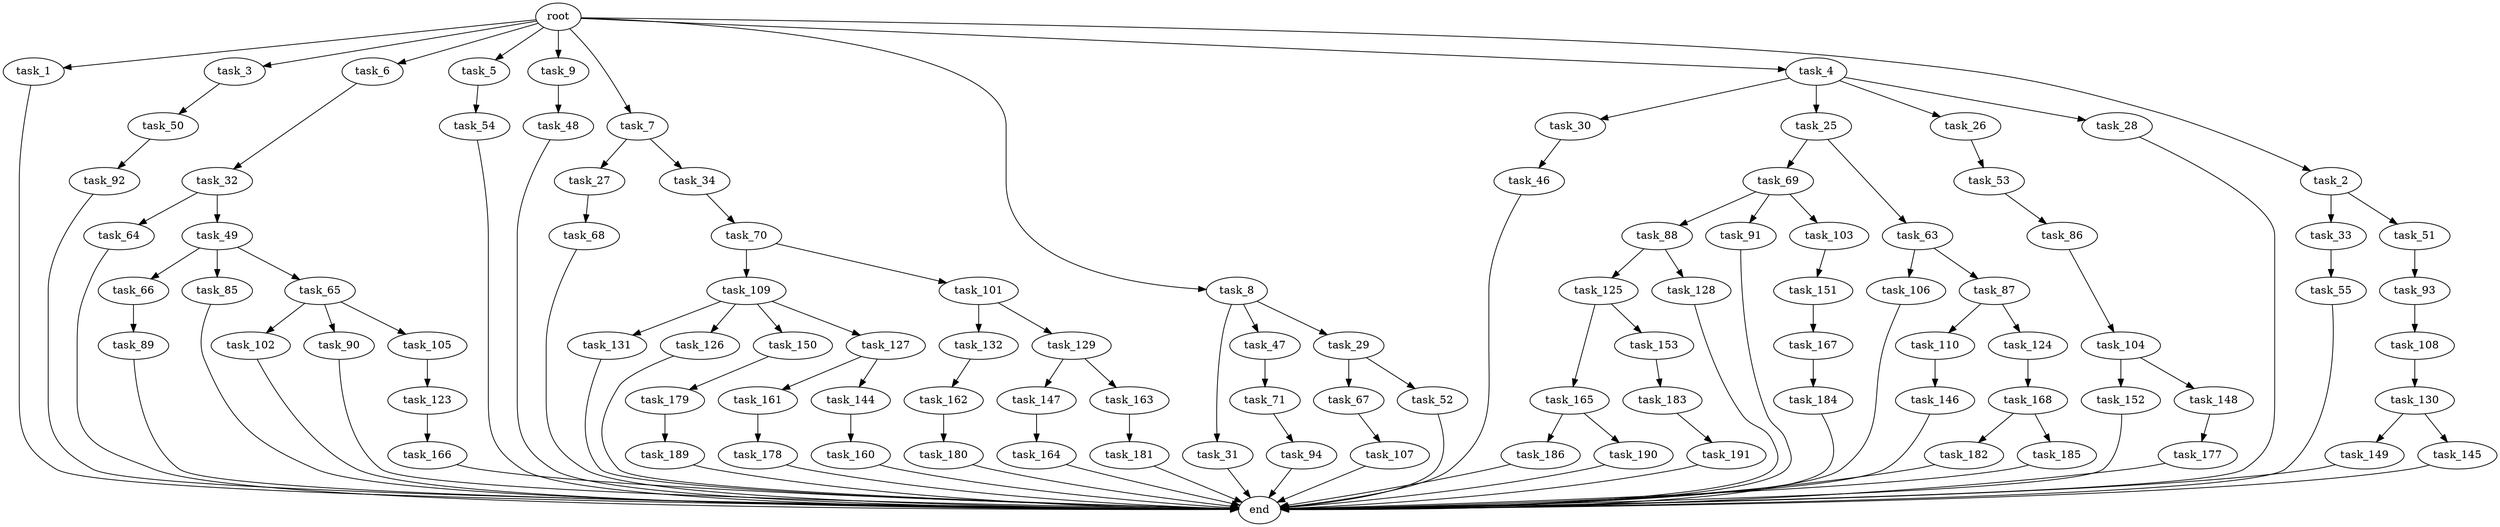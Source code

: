 digraph G {
  task_110 [size="77309411328.000000"];
  task_31 [size="858993459200.000000"];
  task_33 [size="858993459200.000000"];
  task_147 [size="34359738368.000000"];
  task_47 [size="858993459200.000000"];
  task_109 [size="309237645312.000000"];
  task_27 [size="420906795008.000000"];
  task_167 [size="858993459200.000000"];
  task_106 [size="214748364800.000000"];
  task_101 [size="309237645312.000000"];
  task_132 [size="549755813888.000000"];
  task_102 [size="549755813888.000000"];
  task_165 [size="77309411328.000000"];
  task_32 [size="695784701952.000000"];
  task_123 [size="309237645312.000000"];
  task_30 [size="77309411328.000000"];
  end [size="0.000000"];
  task_71 [size="77309411328.000000"];
  task_164 [size="34359738368.000000"];
  task_104 [size="858993459200.000000"];
  task_70 [size="858993459200.000000"];
  task_53 [size="549755813888.000000"];
  task_1 [size="1024.000000"];
  task_66 [size="34359738368.000000"];
  task_152 [size="695784701952.000000"];
  task_3 [size="1024.000000"];
  task_6 [size="1024.000000"];
  task_161 [size="695784701952.000000"];
  task_85 [size="34359738368.000000"];
  task_160 [size="549755813888.000000"];
  task_88 [size="309237645312.000000"];
  task_131 [size="858993459200.000000"];
  task_5 [size="1024.000000"];
  task_149 [size="137438953472.000000"];
  task_25 [size="77309411328.000000"];
  task_145 [size="137438953472.000000"];
  task_166 [size="695784701952.000000"];
  task_183 [size="420906795008.000000"];
  task_87 [size="214748364800.000000"];
  task_162 [size="34359738368.000000"];
  task_146 [size="858993459200.000000"];
  task_34 [size="420906795008.000000"];
  task_51 [size="858993459200.000000"];
  task_9 [size="1024.000000"];
  task_68 [size="309237645312.000000"];
  task_67 [size="420906795008.000000"];
  task_29 [size="858993459200.000000"];
  task_182 [size="309237645312.000000"];
  task_179 [size="309237645312.000000"];
  task_89 [size="695784701952.000000"];
  task_64 [size="77309411328.000000"];
  task_144 [size="695784701952.000000"];
  task_191 [size="309237645312.000000"];
  task_180 [size="137438953472.000000"];
  task_108 [size="549755813888.000000"];
  task_130 [size="34359738368.000000"];
  task_26 [size="77309411328.000000"];
  task_69 [size="77309411328.000000"];
  task_46 [size="549755813888.000000"];
  task_94 [size="549755813888.000000"];
  task_186 [size="309237645312.000000"];
  task_90 [size="549755813888.000000"];
  task_28 [size="77309411328.000000"];
  task_91 [size="309237645312.000000"];
  task_125 [size="549755813888.000000"];
  task_151 [size="549755813888.000000"];
  task_189 [size="137438953472.000000"];
  task_129 [size="549755813888.000000"];
  task_107 [size="309237645312.000000"];
  task_48 [size="858993459200.000000"];
  task_184 [size="695784701952.000000"];
  task_126 [size="858993459200.000000"];
  task_7 [size="1024.000000"];
  task_103 [size="309237645312.000000"];
  task_150 [size="858993459200.000000"];
  task_50 [size="34359738368.000000"];
  task_128 [size="549755813888.000000"];
  root [size="0.000000"];
  task_49 [size="77309411328.000000"];
  task_127 [size="858993459200.000000"];
  task_124 [size="77309411328.000000"];
  task_92 [size="858993459200.000000"];
  task_8 [size="1024.000000"];
  task_168 [size="420906795008.000000"];
  task_55 [size="858993459200.000000"];
  task_163 [size="34359738368.000000"];
  task_185 [size="309237645312.000000"];
  task_181 [size="858993459200.000000"];
  task_148 [size="695784701952.000000"];
  task_178 [size="214748364800.000000"];
  task_52 [size="420906795008.000000"];
  task_105 [size="549755813888.000000"];
  task_4 [size="1024.000000"];
  task_153 [size="77309411328.000000"];
  task_63 [size="77309411328.000000"];
  task_190 [size="309237645312.000000"];
  task_93 [size="34359738368.000000"];
  task_86 [size="77309411328.000000"];
  task_2 [size="1024.000000"];
  task_177 [size="214748364800.000000"];
  task_54 [size="214748364800.000000"];
  task_65 [size="34359738368.000000"];

  task_110 -> task_146 [size="838860800.000000"];
  task_31 -> end [size="1.000000"];
  task_33 -> task_55 [size="838860800.000000"];
  task_147 -> task_164 [size="33554432.000000"];
  task_47 -> task_71 [size="75497472.000000"];
  task_109 -> task_127 [size="838860800.000000"];
  task_109 -> task_126 [size="838860800.000000"];
  task_109 -> task_150 [size="838860800.000000"];
  task_109 -> task_131 [size="838860800.000000"];
  task_27 -> task_68 [size="301989888.000000"];
  task_167 -> task_184 [size="679477248.000000"];
  task_106 -> end [size="1.000000"];
  task_101 -> task_129 [size="536870912.000000"];
  task_101 -> task_132 [size="536870912.000000"];
  task_132 -> task_162 [size="33554432.000000"];
  task_102 -> end [size="1.000000"];
  task_165 -> task_190 [size="301989888.000000"];
  task_165 -> task_186 [size="301989888.000000"];
  task_32 -> task_64 [size="75497472.000000"];
  task_32 -> task_49 [size="75497472.000000"];
  task_123 -> task_166 [size="679477248.000000"];
  task_30 -> task_46 [size="536870912.000000"];
  task_71 -> task_94 [size="536870912.000000"];
  task_164 -> end [size="1.000000"];
  task_104 -> task_152 [size="679477248.000000"];
  task_104 -> task_148 [size="679477248.000000"];
  task_70 -> task_109 [size="301989888.000000"];
  task_70 -> task_101 [size="301989888.000000"];
  task_53 -> task_86 [size="75497472.000000"];
  task_1 -> end [size="1.000000"];
  task_66 -> task_89 [size="679477248.000000"];
  task_152 -> end [size="1.000000"];
  task_3 -> task_50 [size="33554432.000000"];
  task_6 -> task_32 [size="679477248.000000"];
  task_161 -> task_178 [size="209715200.000000"];
  task_85 -> end [size="1.000000"];
  task_160 -> end [size="1.000000"];
  task_88 -> task_128 [size="536870912.000000"];
  task_88 -> task_125 [size="536870912.000000"];
  task_131 -> end [size="1.000000"];
  task_5 -> task_54 [size="209715200.000000"];
  task_149 -> end [size="1.000000"];
  task_25 -> task_69 [size="75497472.000000"];
  task_25 -> task_63 [size="75497472.000000"];
  task_145 -> end [size="1.000000"];
  task_166 -> end [size="1.000000"];
  task_183 -> task_191 [size="301989888.000000"];
  task_87 -> task_110 [size="75497472.000000"];
  task_87 -> task_124 [size="75497472.000000"];
  task_162 -> task_180 [size="134217728.000000"];
  task_146 -> end [size="1.000000"];
  task_34 -> task_70 [size="838860800.000000"];
  task_51 -> task_93 [size="33554432.000000"];
  task_9 -> task_48 [size="838860800.000000"];
  task_68 -> end [size="1.000000"];
  task_67 -> task_107 [size="301989888.000000"];
  task_29 -> task_67 [size="411041792.000000"];
  task_29 -> task_52 [size="411041792.000000"];
  task_182 -> end [size="1.000000"];
  task_179 -> task_189 [size="134217728.000000"];
  task_89 -> end [size="1.000000"];
  task_64 -> end [size="1.000000"];
  task_144 -> task_160 [size="536870912.000000"];
  task_191 -> end [size="1.000000"];
  task_180 -> end [size="1.000000"];
  task_108 -> task_130 [size="33554432.000000"];
  task_130 -> task_145 [size="134217728.000000"];
  task_130 -> task_149 [size="134217728.000000"];
  task_26 -> task_53 [size="536870912.000000"];
  task_69 -> task_88 [size="301989888.000000"];
  task_69 -> task_103 [size="301989888.000000"];
  task_69 -> task_91 [size="301989888.000000"];
  task_46 -> end [size="1.000000"];
  task_94 -> end [size="1.000000"];
  task_186 -> end [size="1.000000"];
  task_90 -> end [size="1.000000"];
  task_28 -> end [size="1.000000"];
  task_91 -> end [size="1.000000"];
  task_125 -> task_153 [size="75497472.000000"];
  task_125 -> task_165 [size="75497472.000000"];
  task_151 -> task_167 [size="838860800.000000"];
  task_189 -> end [size="1.000000"];
  task_129 -> task_163 [size="33554432.000000"];
  task_129 -> task_147 [size="33554432.000000"];
  task_107 -> end [size="1.000000"];
  task_48 -> end [size="1.000000"];
  task_184 -> end [size="1.000000"];
  task_126 -> end [size="1.000000"];
  task_7 -> task_27 [size="411041792.000000"];
  task_7 -> task_34 [size="411041792.000000"];
  task_103 -> task_151 [size="536870912.000000"];
  task_150 -> task_179 [size="301989888.000000"];
  task_50 -> task_92 [size="838860800.000000"];
  task_128 -> end [size="1.000000"];
  root -> task_9 [size="1.000000"];
  root -> task_5 [size="1.000000"];
  root -> task_7 [size="1.000000"];
  root -> task_2 [size="1.000000"];
  root -> task_1 [size="1.000000"];
  root -> task_8 [size="1.000000"];
  root -> task_4 [size="1.000000"];
  root -> task_3 [size="1.000000"];
  root -> task_6 [size="1.000000"];
  task_49 -> task_66 [size="33554432.000000"];
  task_49 -> task_85 [size="33554432.000000"];
  task_49 -> task_65 [size="33554432.000000"];
  task_127 -> task_161 [size="679477248.000000"];
  task_127 -> task_144 [size="679477248.000000"];
  task_124 -> task_168 [size="411041792.000000"];
  task_92 -> end [size="1.000000"];
  task_8 -> task_31 [size="838860800.000000"];
  task_8 -> task_29 [size="838860800.000000"];
  task_8 -> task_47 [size="838860800.000000"];
  task_168 -> task_182 [size="301989888.000000"];
  task_168 -> task_185 [size="301989888.000000"];
  task_55 -> end [size="1.000000"];
  task_163 -> task_181 [size="838860800.000000"];
  task_185 -> end [size="1.000000"];
  task_181 -> end [size="1.000000"];
  task_148 -> task_177 [size="209715200.000000"];
  task_178 -> end [size="1.000000"];
  task_52 -> end [size="1.000000"];
  task_105 -> task_123 [size="301989888.000000"];
  task_4 -> task_26 [size="75497472.000000"];
  task_4 -> task_30 [size="75497472.000000"];
  task_4 -> task_28 [size="75497472.000000"];
  task_4 -> task_25 [size="75497472.000000"];
  task_153 -> task_183 [size="411041792.000000"];
  task_63 -> task_106 [size="209715200.000000"];
  task_63 -> task_87 [size="209715200.000000"];
  task_190 -> end [size="1.000000"];
  task_93 -> task_108 [size="536870912.000000"];
  task_86 -> task_104 [size="838860800.000000"];
  task_2 -> task_33 [size="838860800.000000"];
  task_2 -> task_51 [size="838860800.000000"];
  task_177 -> end [size="1.000000"];
  task_54 -> end [size="1.000000"];
  task_65 -> task_90 [size="536870912.000000"];
  task_65 -> task_105 [size="536870912.000000"];
  task_65 -> task_102 [size="536870912.000000"];
}
